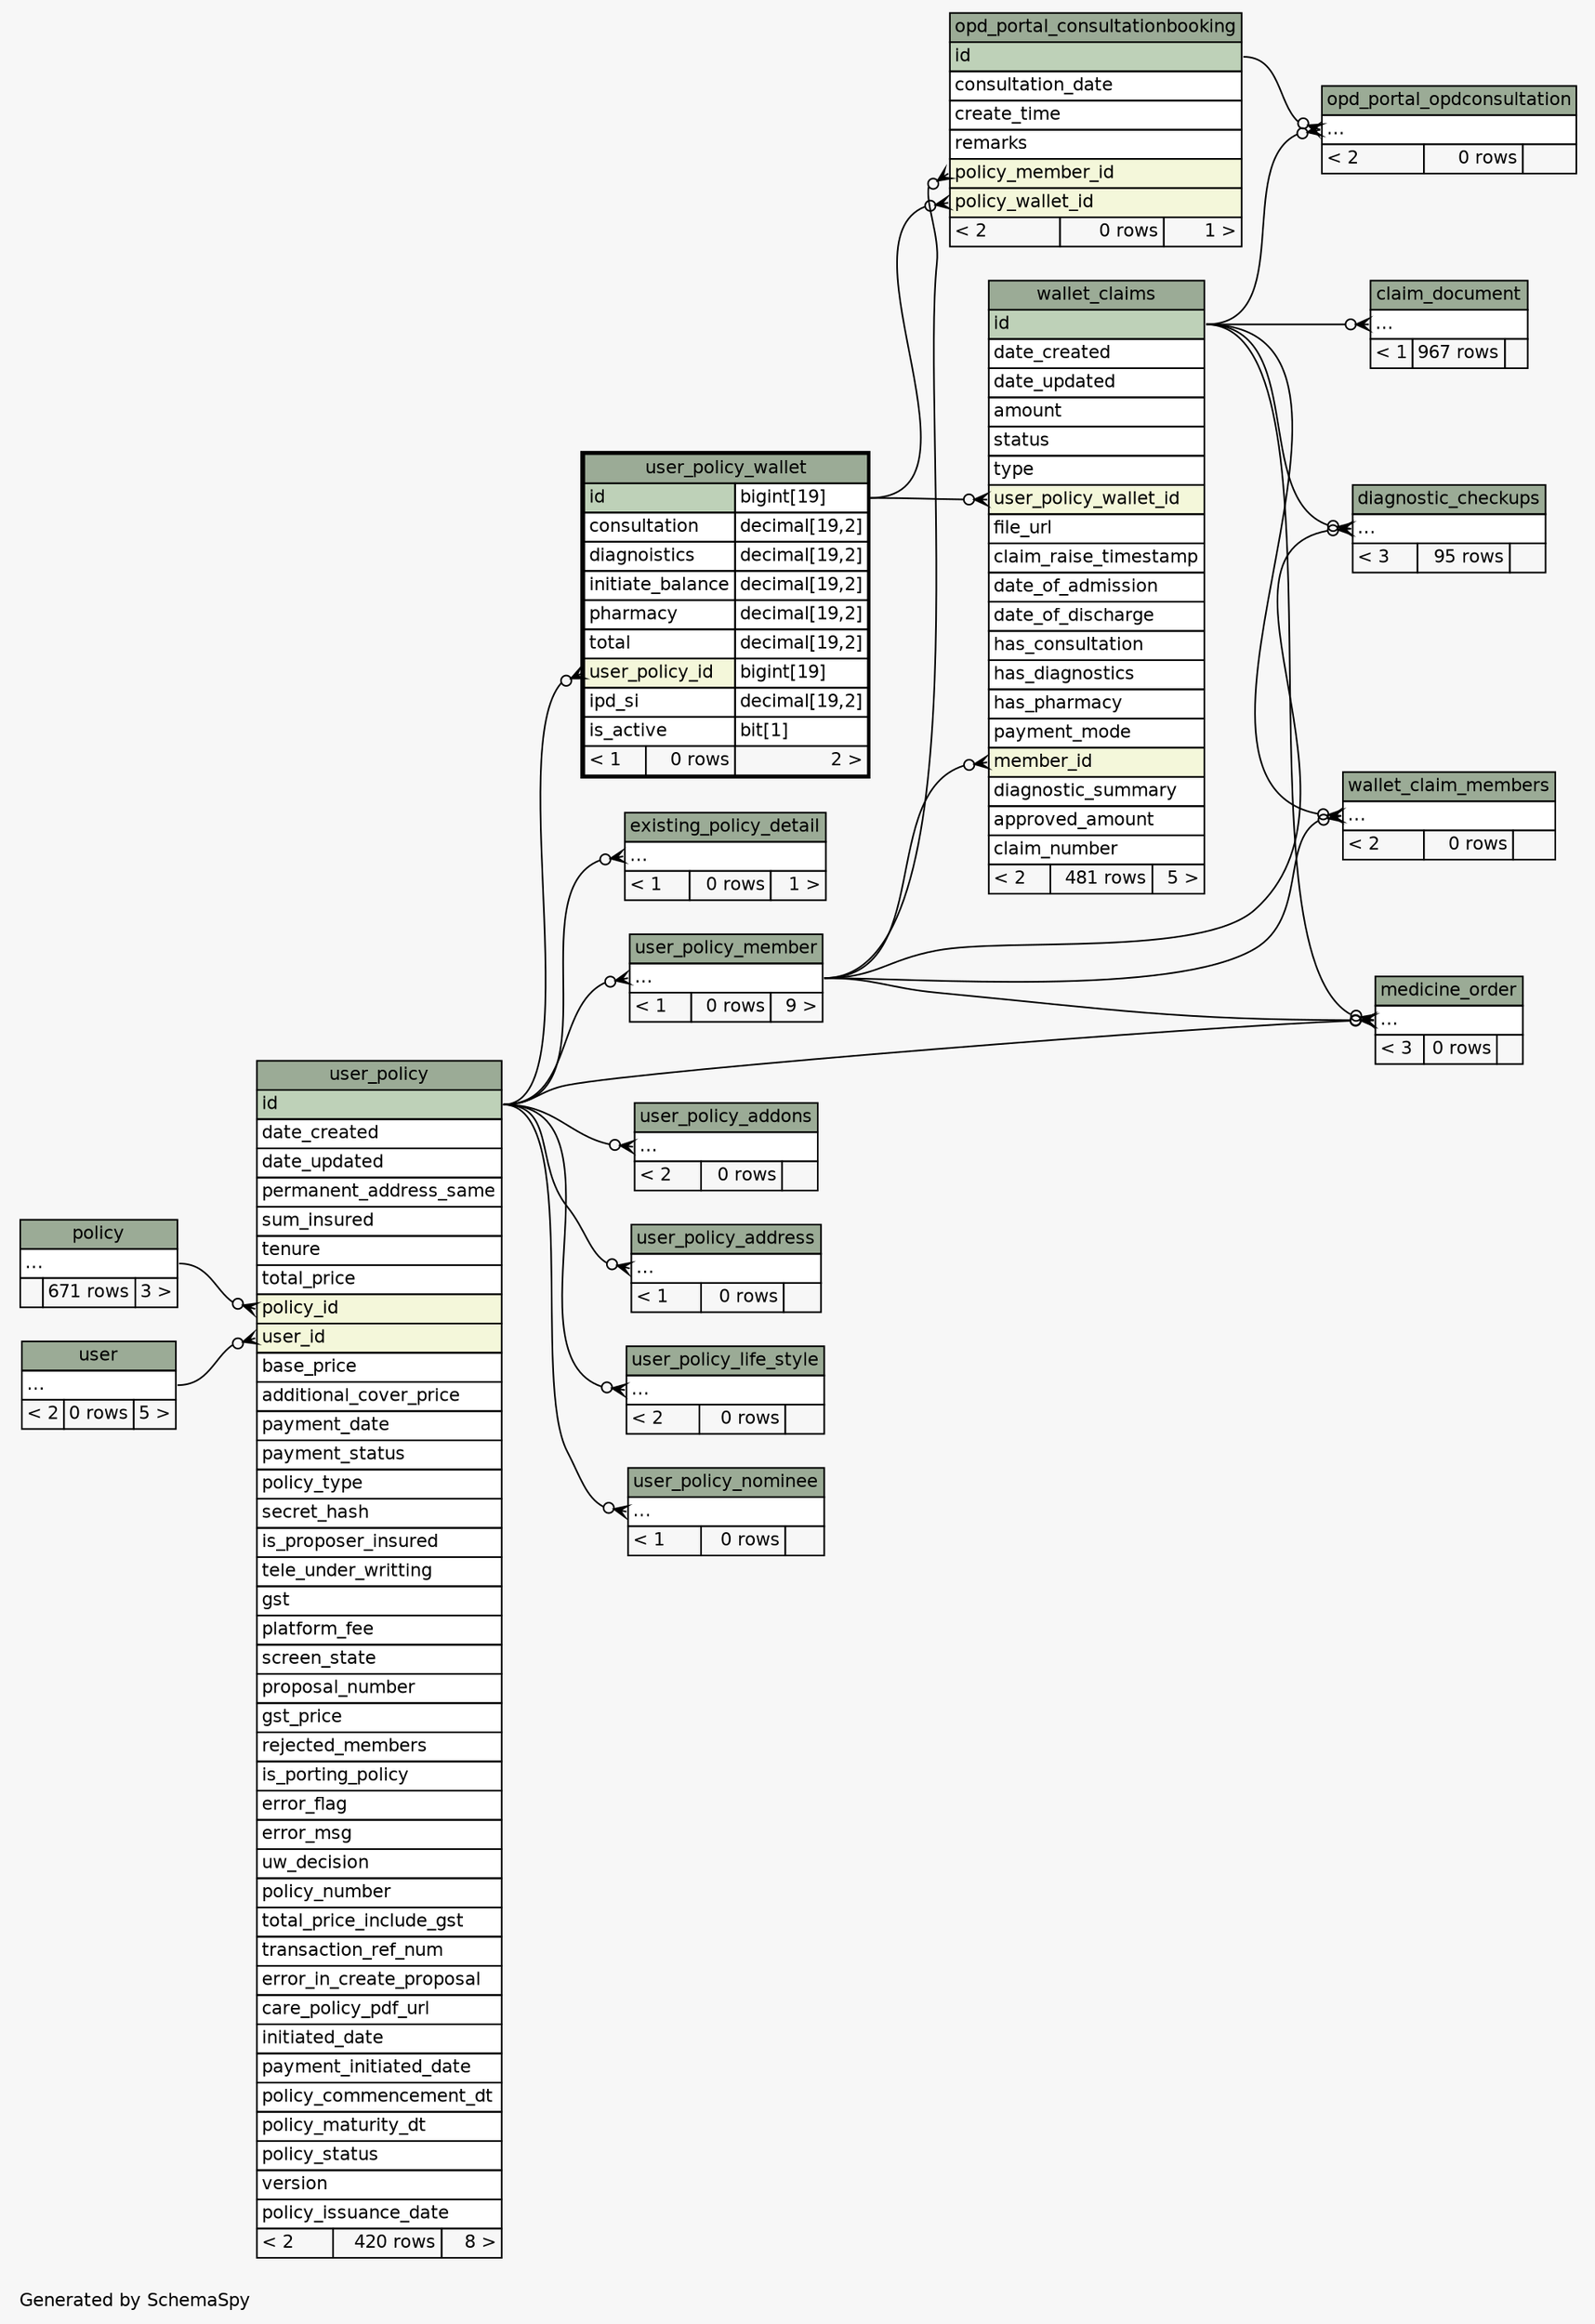 // dot 6.0.1 on Linux 5.19.13-zen1-1-zen
// SchemaSpy rev 590
digraph "twoDegreesRelationshipsDiagram" {
  graph [
    rankdir="RL"
    bgcolor="#f7f7f7"
    label="\nGenerated by SchemaSpy"
    labeljust="l"
    nodesep="0.18"
    ranksep="0.46"
    fontname="Helvetica"
    fontsize="11"
  ];
  node [
    fontname="Helvetica"
    fontsize="11"
    shape="plaintext"
  ];
  edge [
    arrowsize="0.8"
  ];
  "claim_document":"elipses":w -> "wallet_claims":"id":e [arrowhead=none dir=back arrowtail=crowodot];
  "diagnostic_checkups":"elipses":w -> "user_policy_member":"elipses":e [arrowhead=none dir=back arrowtail=crowodot];
  "diagnostic_checkups":"elipses":w -> "wallet_claims":"id":e [arrowhead=none dir=back arrowtail=crowodot];
  "existing_policy_detail":"elipses":w -> "user_policy":"id":e [arrowhead=none dir=back arrowtail=crowodot];
  "medicine_order":"elipses":w -> "user_policy":"id":e [arrowhead=none dir=back arrowtail=crowodot];
  "medicine_order":"elipses":w -> "user_policy_member":"elipses":e [arrowhead=none dir=back arrowtail=crowodot];
  "medicine_order":"elipses":w -> "wallet_claims":"id":e [arrowhead=none dir=back arrowtail=crowodot];
  "opd_portal_consultationbooking":"policy_member_id":w -> "user_policy_member":"elipses":e [arrowhead=none dir=back arrowtail=crowodot];
  "opd_portal_consultationbooking":"policy_wallet_id":w -> "user_policy_wallet":"id.type":e [arrowhead=none dir=back arrowtail=crowodot];
  "opd_portal_opdconsultation":"elipses":w -> "opd_portal_consultationbooking":"id":e [arrowhead=none dir=back arrowtail=crowodot];
  "opd_portal_opdconsultation":"elipses":w -> "wallet_claims":"id":e [arrowhead=none dir=back arrowtail=crowodot];
  "user_policy":"policy_id":w -> "policy":"elipses":e [arrowhead=none dir=back arrowtail=crowodot];
  "user_policy":"user_id":w -> "user":"elipses":e [arrowhead=none dir=back arrowtail=crowodot];
  "user_policy_addons":"elipses":w -> "user_policy":"id":e [arrowhead=none dir=back arrowtail=crowodot];
  "user_policy_address":"elipses":w -> "user_policy":"id":e [arrowhead=none dir=back arrowtail=crowodot];
  "user_policy_life_style":"elipses":w -> "user_policy":"id":e [arrowhead=none dir=back arrowtail=crowodot];
  "user_policy_member":"elipses":w -> "user_policy":"id":e [arrowhead=none dir=back arrowtail=crowodot];
  "user_policy_nominee":"elipses":w -> "user_policy":"id":e [arrowhead=none dir=back arrowtail=crowodot];
  "user_policy_wallet":"user_policy_id":w -> "user_policy":"id":e [arrowhead=none dir=back arrowtail=crowodot];
  "wallet_claim_members":"elipses":w -> "user_policy_member":"elipses":e [arrowhead=none dir=back arrowtail=crowodot];
  "wallet_claim_members":"elipses":w -> "wallet_claims":"id":e [arrowhead=none dir=back arrowtail=crowodot];
  "wallet_claims":"member_id":w -> "user_policy_member":"elipses":e [arrowhead=none dir=back arrowtail=crowodot];
  "wallet_claims":"user_policy_wallet_id":w -> "user_policy_wallet":"id.type":e [arrowhead=none dir=back arrowtail=crowodot];
  "claim_document" [
    label=<
    <TABLE BORDER="0" CELLBORDER="1" CELLSPACING="0" BGCOLOR="#ffffff">
      <TR><TD COLSPAN="3" BGCOLOR="#9bab96" ALIGN="CENTER">claim_document</TD></TR>
      <TR><TD PORT="elipses" COLSPAN="3" ALIGN="LEFT">...</TD></TR>
      <TR><TD ALIGN="LEFT" BGCOLOR="#f7f7f7">&lt; 1</TD><TD ALIGN="RIGHT" BGCOLOR="#f7f7f7">967 rows</TD><TD ALIGN="RIGHT" BGCOLOR="#f7f7f7">  </TD></TR>
    </TABLE>>
    URL="claim_document.html"
    tooltip="claim_document"
  ];
  "diagnostic_checkups" [
    label=<
    <TABLE BORDER="0" CELLBORDER="1" CELLSPACING="0" BGCOLOR="#ffffff">
      <TR><TD COLSPAN="3" BGCOLOR="#9bab96" ALIGN="CENTER">diagnostic_checkups</TD></TR>
      <TR><TD PORT="elipses" COLSPAN="3" ALIGN="LEFT">...</TD></TR>
      <TR><TD ALIGN="LEFT" BGCOLOR="#f7f7f7">&lt; 3</TD><TD ALIGN="RIGHT" BGCOLOR="#f7f7f7">95 rows</TD><TD ALIGN="RIGHT" BGCOLOR="#f7f7f7">  </TD></TR>
    </TABLE>>
    URL="diagnostic_checkups.html"
    tooltip="diagnostic_checkups"
  ];
  "existing_policy_detail" [
    label=<
    <TABLE BORDER="0" CELLBORDER="1" CELLSPACING="0" BGCOLOR="#ffffff">
      <TR><TD COLSPAN="3" BGCOLOR="#9bab96" ALIGN="CENTER">existing_policy_detail</TD></TR>
      <TR><TD PORT="elipses" COLSPAN="3" ALIGN="LEFT">...</TD></TR>
      <TR><TD ALIGN="LEFT" BGCOLOR="#f7f7f7">&lt; 1</TD><TD ALIGN="RIGHT" BGCOLOR="#f7f7f7">0 rows</TD><TD ALIGN="RIGHT" BGCOLOR="#f7f7f7">1 &gt;</TD></TR>
    </TABLE>>
    URL="existing_policy_detail.html"
    tooltip="existing_policy_detail"
  ];
  "medicine_order" [
    label=<
    <TABLE BORDER="0" CELLBORDER="1" CELLSPACING="0" BGCOLOR="#ffffff">
      <TR><TD COLSPAN="3" BGCOLOR="#9bab96" ALIGN="CENTER">medicine_order</TD></TR>
      <TR><TD PORT="elipses" COLSPAN="3" ALIGN="LEFT">...</TD></TR>
      <TR><TD ALIGN="LEFT" BGCOLOR="#f7f7f7">&lt; 3</TD><TD ALIGN="RIGHT" BGCOLOR="#f7f7f7">0 rows</TD><TD ALIGN="RIGHT" BGCOLOR="#f7f7f7">  </TD></TR>
    </TABLE>>
    URL="medicine_order.html"
    tooltip="medicine_order"
  ];
  "opd_portal_consultationbooking" [
    label=<
    <TABLE BORDER="0" CELLBORDER="1" CELLSPACING="0" BGCOLOR="#ffffff">
      <TR><TD COLSPAN="3" BGCOLOR="#9bab96" ALIGN="CENTER">opd_portal_consultationbooking</TD></TR>
      <TR><TD PORT="id" COLSPAN="3" BGCOLOR="#bed1b8" ALIGN="LEFT">id</TD></TR>
      <TR><TD PORT="consultation_date" COLSPAN="3" ALIGN="LEFT">consultation_date</TD></TR>
      <TR><TD PORT="create_time" COLSPAN="3" ALIGN="LEFT">create_time</TD></TR>
      <TR><TD PORT="remarks" COLSPAN="3" ALIGN="LEFT">remarks</TD></TR>
      <TR><TD PORT="policy_member_id" COLSPAN="3" BGCOLOR="#f4f7da" ALIGN="LEFT">policy_member_id</TD></TR>
      <TR><TD PORT="policy_wallet_id" COLSPAN="3" BGCOLOR="#f4f7da" ALIGN="LEFT">policy_wallet_id</TD></TR>
      <TR><TD ALIGN="LEFT" BGCOLOR="#f7f7f7">&lt; 2</TD><TD ALIGN="RIGHT" BGCOLOR="#f7f7f7">0 rows</TD><TD ALIGN="RIGHT" BGCOLOR="#f7f7f7">1 &gt;</TD></TR>
    </TABLE>>
    URL="opd_portal_consultationbooking.html"
    tooltip="opd_portal_consultationbooking"
  ];
  "opd_portal_opdconsultation" [
    label=<
    <TABLE BORDER="0" CELLBORDER="1" CELLSPACING="0" BGCOLOR="#ffffff">
      <TR><TD COLSPAN="3" BGCOLOR="#9bab96" ALIGN="CENTER">opd_portal_opdconsultation</TD></TR>
      <TR><TD PORT="elipses" COLSPAN="3" ALIGN="LEFT">...</TD></TR>
      <TR><TD ALIGN="LEFT" BGCOLOR="#f7f7f7">&lt; 2</TD><TD ALIGN="RIGHT" BGCOLOR="#f7f7f7">0 rows</TD><TD ALIGN="RIGHT" BGCOLOR="#f7f7f7">  </TD></TR>
    </TABLE>>
    URL="opd_portal_opdconsultation.html"
    tooltip="opd_portal_opdconsultation"
  ];
  "policy" [
    label=<
    <TABLE BORDER="0" CELLBORDER="1" CELLSPACING="0" BGCOLOR="#ffffff">
      <TR><TD COLSPAN="3" BGCOLOR="#9bab96" ALIGN="CENTER">policy</TD></TR>
      <TR><TD PORT="elipses" COLSPAN="3" ALIGN="LEFT">...</TD></TR>
      <TR><TD ALIGN="LEFT" BGCOLOR="#f7f7f7">  </TD><TD ALIGN="RIGHT" BGCOLOR="#f7f7f7">671 rows</TD><TD ALIGN="RIGHT" BGCOLOR="#f7f7f7">3 &gt;</TD></TR>
    </TABLE>>
    URL="policy.html"
    tooltip="policy"
  ];
  "user" [
    label=<
    <TABLE BORDER="0" CELLBORDER="1" CELLSPACING="0" BGCOLOR="#ffffff">
      <TR><TD COLSPAN="3" BGCOLOR="#9bab96" ALIGN="CENTER">user</TD></TR>
      <TR><TD PORT="elipses" COLSPAN="3" ALIGN="LEFT">...</TD></TR>
      <TR><TD ALIGN="LEFT" BGCOLOR="#f7f7f7">&lt; 2</TD><TD ALIGN="RIGHT" BGCOLOR="#f7f7f7">0 rows</TD><TD ALIGN="RIGHT" BGCOLOR="#f7f7f7">5 &gt;</TD></TR>
    </TABLE>>
    URL="user.html"
    tooltip="user"
  ];
  "user_policy" [
    label=<
    <TABLE BORDER="0" CELLBORDER="1" CELLSPACING="0" BGCOLOR="#ffffff">
      <TR><TD COLSPAN="3" BGCOLOR="#9bab96" ALIGN="CENTER">user_policy</TD></TR>
      <TR><TD PORT="id" COLSPAN="3" BGCOLOR="#bed1b8" ALIGN="LEFT">id</TD></TR>
      <TR><TD PORT="date_created" COLSPAN="3" ALIGN="LEFT">date_created</TD></TR>
      <TR><TD PORT="date_updated" COLSPAN="3" ALIGN="LEFT">date_updated</TD></TR>
      <TR><TD PORT="permanent_address_same" COLSPAN="3" ALIGN="LEFT">permanent_address_same</TD></TR>
      <TR><TD PORT="sum_insured" COLSPAN="3" ALIGN="LEFT">sum_insured</TD></TR>
      <TR><TD PORT="tenure" COLSPAN="3" ALIGN="LEFT">tenure</TD></TR>
      <TR><TD PORT="total_price" COLSPAN="3" ALIGN="LEFT">total_price</TD></TR>
      <TR><TD PORT="policy_id" COLSPAN="3" BGCOLOR="#f4f7da" ALIGN="LEFT">policy_id</TD></TR>
      <TR><TD PORT="user_id" COLSPAN="3" BGCOLOR="#f4f7da" ALIGN="LEFT">user_id</TD></TR>
      <TR><TD PORT="base_price" COLSPAN="3" ALIGN="LEFT">base_price</TD></TR>
      <TR><TD PORT="additional_cover_price" COLSPAN="3" ALIGN="LEFT">additional_cover_price</TD></TR>
      <TR><TD PORT="payment_date" COLSPAN="3" ALIGN="LEFT">payment_date</TD></TR>
      <TR><TD PORT="payment_status" COLSPAN="3" ALIGN="LEFT">payment_status</TD></TR>
      <TR><TD PORT="policy_type" COLSPAN="3" ALIGN="LEFT">policy_type</TD></TR>
      <TR><TD PORT="secret_hash" COLSPAN="3" ALIGN="LEFT">secret_hash</TD></TR>
      <TR><TD PORT="is_proposer_insured" COLSPAN="3" ALIGN="LEFT">is_proposer_insured</TD></TR>
      <TR><TD PORT="tele_under_writting" COLSPAN="3" ALIGN="LEFT">tele_under_writting</TD></TR>
      <TR><TD PORT="gst" COLSPAN="3" ALIGN="LEFT">gst</TD></TR>
      <TR><TD PORT="platform_fee" COLSPAN="3" ALIGN="LEFT">platform_fee</TD></TR>
      <TR><TD PORT="screen_state" COLSPAN="3" ALIGN="LEFT">screen_state</TD></TR>
      <TR><TD PORT="proposal_number" COLSPAN="3" ALIGN="LEFT">proposal_number</TD></TR>
      <TR><TD PORT="gst_price" COLSPAN="3" ALIGN="LEFT">gst_price</TD></TR>
      <TR><TD PORT="rejected_members" COLSPAN="3" ALIGN="LEFT">rejected_members</TD></TR>
      <TR><TD PORT="is_porting_policy" COLSPAN="3" ALIGN="LEFT">is_porting_policy</TD></TR>
      <TR><TD PORT="error_flag" COLSPAN="3" ALIGN="LEFT">error_flag</TD></TR>
      <TR><TD PORT="error_msg" COLSPAN="3" ALIGN="LEFT">error_msg</TD></TR>
      <TR><TD PORT="uw_decision" COLSPAN="3" ALIGN="LEFT">uw_decision</TD></TR>
      <TR><TD PORT="policy_number" COLSPAN="3" ALIGN="LEFT">policy_number</TD></TR>
      <TR><TD PORT="total_price_include_gst" COLSPAN="3" ALIGN="LEFT">total_price_include_gst</TD></TR>
      <TR><TD PORT="transaction_ref_num" COLSPAN="3" ALIGN="LEFT">transaction_ref_num</TD></TR>
      <TR><TD PORT="error_in_create_proposal" COLSPAN="3" ALIGN="LEFT">error_in_create_proposal</TD></TR>
      <TR><TD PORT="care_policy_pdf_url" COLSPAN="3" ALIGN="LEFT">care_policy_pdf_url</TD></TR>
      <TR><TD PORT="initiated_date" COLSPAN="3" ALIGN="LEFT">initiated_date</TD></TR>
      <TR><TD PORT="payment_initiated_date" COLSPAN="3" ALIGN="LEFT">payment_initiated_date</TD></TR>
      <TR><TD PORT="policy_commencement_dt" COLSPAN="3" ALIGN="LEFT">policy_commencement_dt</TD></TR>
      <TR><TD PORT="policy_maturity_dt" COLSPAN="3" ALIGN="LEFT">policy_maturity_dt</TD></TR>
      <TR><TD PORT="policy_status" COLSPAN="3" ALIGN="LEFT">policy_status</TD></TR>
      <TR><TD PORT="version" COLSPAN="3" ALIGN="LEFT">version</TD></TR>
      <TR><TD PORT="policy_issuance_date" COLSPAN="3" ALIGN="LEFT">policy_issuance_date</TD></TR>
      <TR><TD ALIGN="LEFT" BGCOLOR="#f7f7f7">&lt; 2</TD><TD ALIGN="RIGHT" BGCOLOR="#f7f7f7">420 rows</TD><TD ALIGN="RIGHT" BGCOLOR="#f7f7f7">8 &gt;</TD></TR>
    </TABLE>>
    URL="user_policy.html"
    tooltip="user_policy"
  ];
  "user_policy_addons" [
    label=<
    <TABLE BORDER="0" CELLBORDER="1" CELLSPACING="0" BGCOLOR="#ffffff">
      <TR><TD COLSPAN="3" BGCOLOR="#9bab96" ALIGN="CENTER">user_policy_addons</TD></TR>
      <TR><TD PORT="elipses" COLSPAN="3" ALIGN="LEFT">...</TD></TR>
      <TR><TD ALIGN="LEFT" BGCOLOR="#f7f7f7">&lt; 2</TD><TD ALIGN="RIGHT" BGCOLOR="#f7f7f7">0 rows</TD><TD ALIGN="RIGHT" BGCOLOR="#f7f7f7">  </TD></TR>
    </TABLE>>
    URL="user_policy_addons.html"
    tooltip="user_policy_addons"
  ];
  "user_policy_address" [
    label=<
    <TABLE BORDER="0" CELLBORDER="1" CELLSPACING="0" BGCOLOR="#ffffff">
      <TR><TD COLSPAN="3" BGCOLOR="#9bab96" ALIGN="CENTER">user_policy_address</TD></TR>
      <TR><TD PORT="elipses" COLSPAN="3" ALIGN="LEFT">...</TD></TR>
      <TR><TD ALIGN="LEFT" BGCOLOR="#f7f7f7">&lt; 1</TD><TD ALIGN="RIGHT" BGCOLOR="#f7f7f7">0 rows</TD><TD ALIGN="RIGHT" BGCOLOR="#f7f7f7">  </TD></TR>
    </TABLE>>
    URL="user_policy_address.html"
    tooltip="user_policy_address"
  ];
  "user_policy_life_style" [
    label=<
    <TABLE BORDER="0" CELLBORDER="1" CELLSPACING="0" BGCOLOR="#ffffff">
      <TR><TD COLSPAN="3" BGCOLOR="#9bab96" ALIGN="CENTER">user_policy_life_style</TD></TR>
      <TR><TD PORT="elipses" COLSPAN="3" ALIGN="LEFT">...</TD></TR>
      <TR><TD ALIGN="LEFT" BGCOLOR="#f7f7f7">&lt; 2</TD><TD ALIGN="RIGHT" BGCOLOR="#f7f7f7">0 rows</TD><TD ALIGN="RIGHT" BGCOLOR="#f7f7f7">  </TD></TR>
    </TABLE>>
    URL="user_policy_life_style.html"
    tooltip="user_policy_life_style"
  ];
  "user_policy_member" [
    label=<
    <TABLE BORDER="0" CELLBORDER="1" CELLSPACING="0" BGCOLOR="#ffffff">
      <TR><TD COLSPAN="3" BGCOLOR="#9bab96" ALIGN="CENTER">user_policy_member</TD></TR>
      <TR><TD PORT="elipses" COLSPAN="3" ALIGN="LEFT">...</TD></TR>
      <TR><TD ALIGN="LEFT" BGCOLOR="#f7f7f7">&lt; 1</TD><TD ALIGN="RIGHT" BGCOLOR="#f7f7f7">0 rows</TD><TD ALIGN="RIGHT" BGCOLOR="#f7f7f7">9 &gt;</TD></TR>
    </TABLE>>
    URL="user_policy_member.html"
    tooltip="user_policy_member"
  ];
  "user_policy_nominee" [
    label=<
    <TABLE BORDER="0" CELLBORDER="1" CELLSPACING="0" BGCOLOR="#ffffff">
      <TR><TD COLSPAN="3" BGCOLOR="#9bab96" ALIGN="CENTER">user_policy_nominee</TD></TR>
      <TR><TD PORT="elipses" COLSPAN="3" ALIGN="LEFT">...</TD></TR>
      <TR><TD ALIGN="LEFT" BGCOLOR="#f7f7f7">&lt; 1</TD><TD ALIGN="RIGHT" BGCOLOR="#f7f7f7">0 rows</TD><TD ALIGN="RIGHT" BGCOLOR="#f7f7f7">  </TD></TR>
    </TABLE>>
    URL="user_policy_nominee.html"
    tooltip="user_policy_nominee"
  ];
  "user_policy_wallet" [
    label=<
    <TABLE BORDER="2" CELLBORDER="1" CELLSPACING="0" BGCOLOR="#ffffff">
      <TR><TD COLSPAN="3" BGCOLOR="#9bab96" ALIGN="CENTER">user_policy_wallet</TD></TR>
      <TR><TD PORT="id" COLSPAN="2" BGCOLOR="#bed1b8" ALIGN="LEFT">id</TD><TD PORT="id.type" ALIGN="LEFT">bigint[19]</TD></TR>
      <TR><TD PORT="consultation" COLSPAN="2" ALIGN="LEFT">consultation</TD><TD PORT="consultation.type" ALIGN="LEFT">decimal[19,2]</TD></TR>
      <TR><TD PORT="diagnoistics" COLSPAN="2" ALIGN="LEFT">diagnoistics</TD><TD PORT="diagnoistics.type" ALIGN="LEFT">decimal[19,2]</TD></TR>
      <TR><TD PORT="initiate_balance" COLSPAN="2" ALIGN="LEFT">initiate_balance</TD><TD PORT="initiate_balance.type" ALIGN="LEFT">decimal[19,2]</TD></TR>
      <TR><TD PORT="pharmacy" COLSPAN="2" ALIGN="LEFT">pharmacy</TD><TD PORT="pharmacy.type" ALIGN="LEFT">decimal[19,2]</TD></TR>
      <TR><TD PORT="total" COLSPAN="2" ALIGN="LEFT">total</TD><TD PORT="total.type" ALIGN="LEFT">decimal[19,2]</TD></TR>
      <TR><TD PORT="user_policy_id" COLSPAN="2" BGCOLOR="#f4f7da" ALIGN="LEFT">user_policy_id</TD><TD PORT="user_policy_id.type" ALIGN="LEFT">bigint[19]</TD></TR>
      <TR><TD PORT="ipd_si" COLSPAN="2" ALIGN="LEFT">ipd_si</TD><TD PORT="ipd_si.type" ALIGN="LEFT">decimal[19,2]</TD></TR>
      <TR><TD PORT="is_active" COLSPAN="2" ALIGN="LEFT">is_active</TD><TD PORT="is_active.type" ALIGN="LEFT">bit[1]</TD></TR>
      <TR><TD ALIGN="LEFT" BGCOLOR="#f7f7f7">&lt; 1</TD><TD ALIGN="RIGHT" BGCOLOR="#f7f7f7">0 rows</TD><TD ALIGN="RIGHT" BGCOLOR="#f7f7f7">2 &gt;</TD></TR>
    </TABLE>>
    URL="user_policy_wallet.html"
    tooltip="user_policy_wallet"
  ];
  "wallet_claim_members" [
    label=<
    <TABLE BORDER="0" CELLBORDER="1" CELLSPACING="0" BGCOLOR="#ffffff">
      <TR><TD COLSPAN="3" BGCOLOR="#9bab96" ALIGN="CENTER">wallet_claim_members</TD></TR>
      <TR><TD PORT="elipses" COLSPAN="3" ALIGN="LEFT">...</TD></TR>
      <TR><TD ALIGN="LEFT" BGCOLOR="#f7f7f7">&lt; 2</TD><TD ALIGN="RIGHT" BGCOLOR="#f7f7f7">0 rows</TD><TD ALIGN="RIGHT" BGCOLOR="#f7f7f7">  </TD></TR>
    </TABLE>>
    URL="wallet_claim_members.html"
    tooltip="wallet_claim_members"
  ];
  "wallet_claims" [
    label=<
    <TABLE BORDER="0" CELLBORDER="1" CELLSPACING="0" BGCOLOR="#ffffff">
      <TR><TD COLSPAN="3" BGCOLOR="#9bab96" ALIGN="CENTER">wallet_claims</TD></TR>
      <TR><TD PORT="id" COLSPAN="3" BGCOLOR="#bed1b8" ALIGN="LEFT">id</TD></TR>
      <TR><TD PORT="date_created" COLSPAN="3" ALIGN="LEFT">date_created</TD></TR>
      <TR><TD PORT="date_updated" COLSPAN="3" ALIGN="LEFT">date_updated</TD></TR>
      <TR><TD PORT="amount" COLSPAN="3" ALIGN="LEFT">amount</TD></TR>
      <TR><TD PORT="status" COLSPAN="3" ALIGN="LEFT">status</TD></TR>
      <TR><TD PORT="type" COLSPAN="3" ALIGN="LEFT">type</TD></TR>
      <TR><TD PORT="user_policy_wallet_id" COLSPAN="3" BGCOLOR="#f4f7da" ALIGN="LEFT">user_policy_wallet_id</TD></TR>
      <TR><TD PORT="file_url" COLSPAN="3" ALIGN="LEFT">file_url</TD></TR>
      <TR><TD PORT="claim_raise_timestamp" COLSPAN="3" ALIGN="LEFT">claim_raise_timestamp</TD></TR>
      <TR><TD PORT="date_of_admission" COLSPAN="3" ALIGN="LEFT">date_of_admission</TD></TR>
      <TR><TD PORT="date_of_discharge" COLSPAN="3" ALIGN="LEFT">date_of_discharge</TD></TR>
      <TR><TD PORT="has_consultation" COLSPAN="3" ALIGN="LEFT">has_consultation</TD></TR>
      <TR><TD PORT="has_diagnostics" COLSPAN="3" ALIGN="LEFT">has_diagnostics</TD></TR>
      <TR><TD PORT="has_pharmacy" COLSPAN="3" ALIGN="LEFT">has_pharmacy</TD></TR>
      <TR><TD PORT="payment_mode" COLSPAN="3" ALIGN="LEFT">payment_mode</TD></TR>
      <TR><TD PORT="member_id" COLSPAN="3" BGCOLOR="#f4f7da" ALIGN="LEFT">member_id</TD></TR>
      <TR><TD PORT="diagnostic_summary" COLSPAN="3" ALIGN="LEFT">diagnostic_summary</TD></TR>
      <TR><TD PORT="approved_amount" COLSPAN="3" ALIGN="LEFT">approved_amount</TD></TR>
      <TR><TD PORT="claim_number" COLSPAN="3" ALIGN="LEFT">claim_number</TD></TR>
      <TR><TD ALIGN="LEFT" BGCOLOR="#f7f7f7">&lt; 2</TD><TD ALIGN="RIGHT" BGCOLOR="#f7f7f7">481 rows</TD><TD ALIGN="RIGHT" BGCOLOR="#f7f7f7">5 &gt;</TD></TR>
    </TABLE>>
    URL="wallet_claims.html"
    tooltip="wallet_claims"
  ];
}
